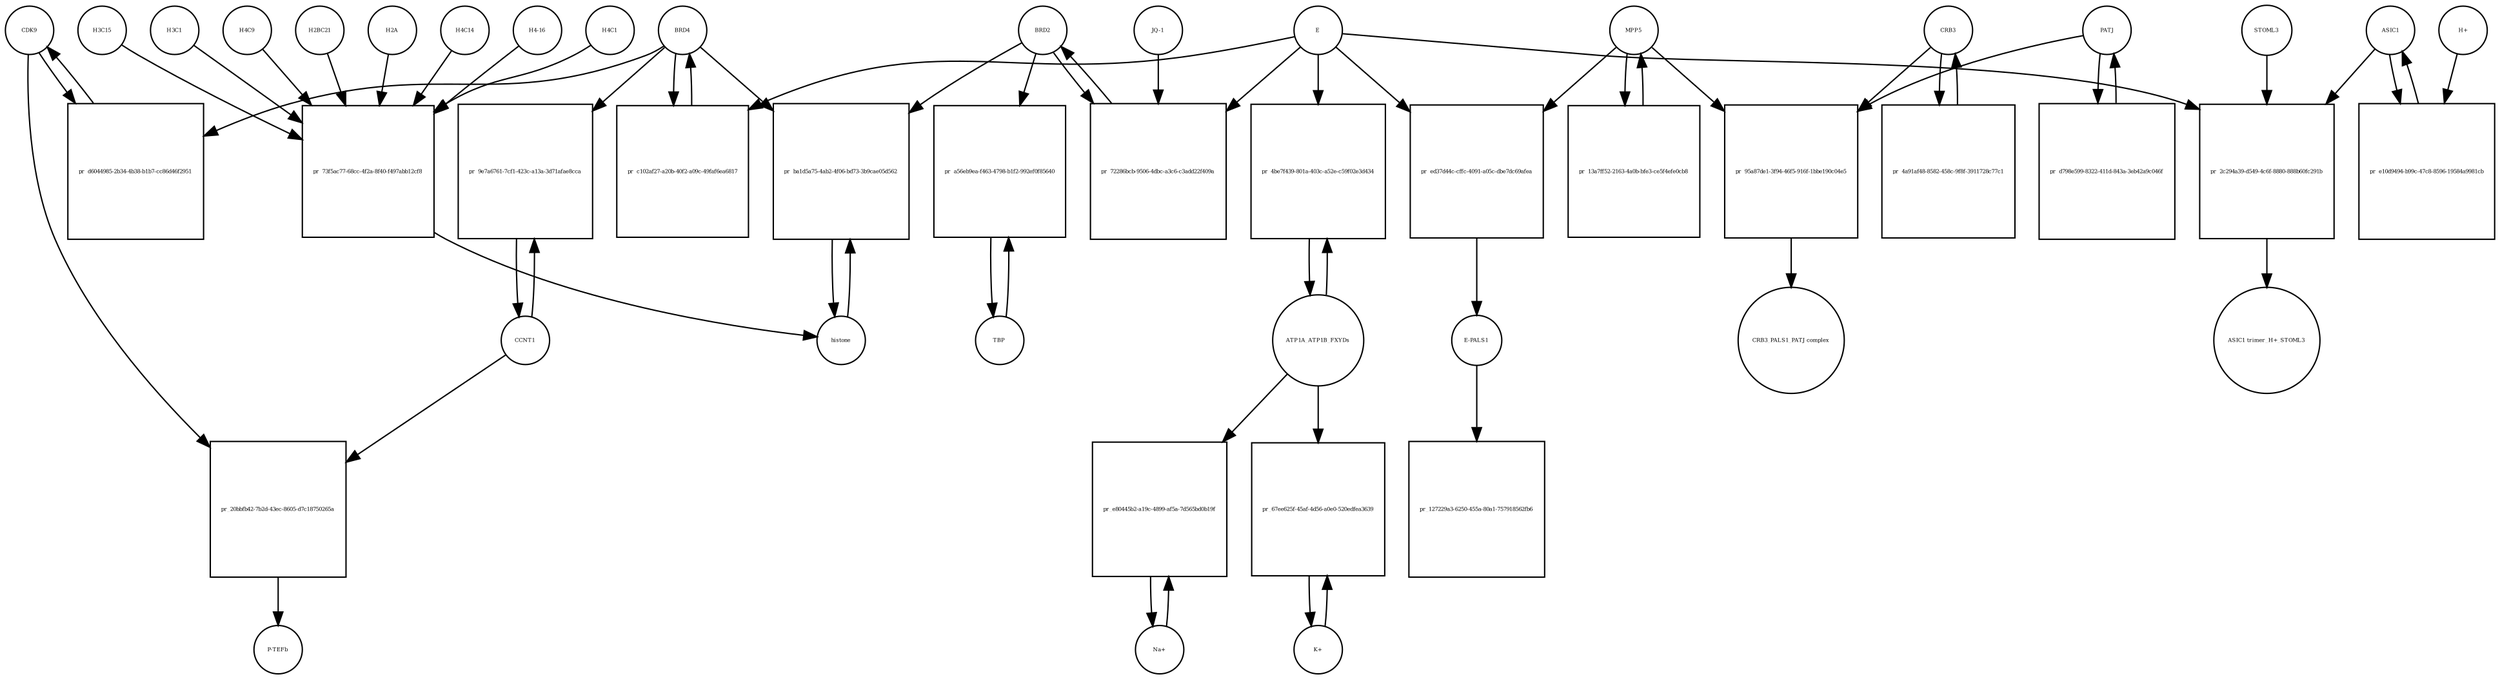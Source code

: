 strict digraph  {
CDK9 [annotation="", bipartite=0, cls=macromolecule, fontsize=4, label=CDK9, shape=circle];
"pr_d6044985-2b34-4b38-b1b7-cc86d46f2951" [annotation="", bipartite=1, cls=process, fontsize=4, label="pr_d6044985-2b34-4b38-b1b7-cc86d46f2951", shape=square];
BRD4 [annotation="", bipartite=0, cls=macromolecule, fontsize=4, label=BRD4, shape=circle];
CCNT1 [annotation="", bipartite=0, cls=macromolecule, fontsize=4, label=CCNT1, shape=circle];
"pr_9e7a6761-7cf1-423c-a13a-3d71afae8cca" [annotation="", bipartite=1, cls=process, fontsize=4, label="pr_9e7a6761-7cf1-423c-a13a-3d71afae8cca", shape=square];
histone [annotation="", bipartite=0, cls=complex, fontsize=4, label=histone, shape=circle];
"pr_ba1d5a75-4ab2-4f06-bd73-3b9cae05d562" [annotation="", bipartite=1, cls=process, fontsize=4, label="pr_ba1d5a75-4ab2-4f06-bd73-3b9cae05d562", shape=square];
BRD2 [annotation="", bipartite=0, cls=macromolecule, fontsize=4, label=BRD2, shape=circle];
"pr_c102af27-a20b-40f2-a09c-49faf6ea6817" [annotation="", bipartite=1, cls=process, fontsize=4, label="pr_c102af27-a20b-40f2-a09c-49faf6ea6817", shape=square];
E [annotation=urn_miriam_ncbiprotein_BCD58755, bipartite=0, cls=macromolecule, fontsize=4, label=E, shape=circle];
H4C14 [annotation="", bipartite=0, cls=macromolecule, fontsize=4, label=H4C14, shape=circle];
"pr_73f5ac77-68cc-4f2a-8f40-f497abb12cf8" [annotation="", bipartite=1, cls=process, fontsize=4, label="pr_73f5ac77-68cc-4f2a-8f40-f497abb12cf8", shape=square];
"H4-16" [annotation="", bipartite=0, cls=macromolecule, fontsize=4, label="H4-16", shape=circle];
H4C1 [annotation="", bipartite=0, cls=macromolecule, fontsize=4, label=H4C1, shape=circle];
H3C15 [annotation="", bipartite=0, cls=macromolecule, fontsize=4, label=H3C15, shape=circle];
H3C1 [annotation="", bipartite=0, cls=macromolecule, fontsize=4, label=H3C1, shape=circle];
H4C9 [annotation="", bipartite=0, cls=macromolecule, fontsize=4, label=H4C9, shape=circle];
H2BC21 [annotation="", bipartite=0, cls=macromolecule, fontsize=4, label=H2BC21, shape=circle];
H2A [annotation=urn_miriam_interpro_IPR002119, bipartite=0, cls=macromolecule, fontsize=4, label=H2A, shape=circle];
"pr_72286bcb-9506-4dbc-a3c6-c3add22f409a" [annotation="", bipartite=1, cls=process, fontsize=4, label="pr_72286bcb-9506-4dbc-a3c6-c3add22f409a", shape=square];
"JQ-1" [annotation="urn_miriam_pubchem.compound_46907787", bipartite=0, cls="simple chemical", fontsize=4, label="JQ-1", shape=circle];
TBP [annotation="", bipartite=0, cls=macromolecule, fontsize=4, label=TBP, shape=circle];
"pr_a56eb9ea-f463-4798-b1f2-992ef0f85640" [annotation="", bipartite=1, cls=process, fontsize=4, label="pr_a56eb9ea-f463-4798-b1f2-992ef0f85640", shape=square];
"pr_ed37d44c-cffc-4091-a05c-dbe7dc69afea" [annotation="", bipartite=1, cls=process, fontsize=4, label="pr_ed37d44c-cffc-4091-a05c-dbe7dc69afea", shape=square];
MPP5 [annotation="", bipartite=0, cls=macromolecule, fontsize=4, label=MPP5, shape=circle];
"E-PALS1" [annotation="", bipartite=0, cls=complex, fontsize=4, label="E-PALS1", shape=circle];
"pr_127229a3-6250-455a-80a1-757918562fb6" [annotation="", bipartite=1, cls=process, fontsize=4, label="pr_127229a3-6250-455a-80a1-757918562fb6", shape=square];
"pr_13a7ff52-2163-4a0b-bfe3-ce5f4efe0cb8" [annotation="", bipartite=1, cls=process, fontsize=4, label="pr_13a7ff52-2163-4a0b-bfe3-ce5f4efe0cb8", shape=square];
CRB3 [annotation="", bipartite=0, cls=macromolecule, fontsize=4, label=CRB3, shape=circle];
"pr_4a91af48-8582-458c-9f8f-3911728c77c1" [annotation="", bipartite=1, cls=process, fontsize=4, label="pr_4a91af48-8582-458c-9f8f-3911728c77c1", shape=square];
PATJ [annotation="", bipartite=0, cls=macromolecule, fontsize=4, label=PATJ, shape=circle];
"pr_d798e599-8322-411d-843a-3eb42a9c046f" [annotation="", bipartite=1, cls=process, fontsize=4, label="pr_d798e599-8322-411d-843a-3eb42a9c046f", shape=square];
ATP1A_ATP1B_FXYDs [annotation="", bipartite=0, cls=complex, fontsize=4, label=ATP1A_ATP1B_FXYDs, shape=circle];
"pr_4be7f439-801a-403c-a52e-c59f02e3d434" [annotation="", bipartite=1, cls=process, fontsize=4, label="pr_4be7f439-801a-403c-a52e-c59f02e3d434", shape=square];
ASIC1 [annotation="", bipartite=0, cls="macromolecule multimer", fontsize=4, label=ASIC1, shape=circle];
"pr_e10d9494-b99c-47c8-8596-19584a9981cb" [annotation="", bipartite=1, cls=process, fontsize=4, label="pr_e10d9494-b99c-47c8-8596-19584a9981cb", shape=square];
"H+" [annotation="", bipartite=0, cls="simple chemical", fontsize=4, label="H+", shape=circle];
"pr_2c294a39-d549-4c6f-8880-888b60fc291b" [annotation="", bipartite=1, cls=process, fontsize=4, label="pr_2c294a39-d549-4c6f-8880-888b60fc291b", shape=square];
STOML3 [annotation="", bipartite=0, cls=macromolecule, fontsize=4, label=STOML3, shape=circle];
"ASIC1 trimer_H+_STOML3" [annotation="", bipartite=0, cls=complex, fontsize=4, label="ASIC1 trimer_H+_STOML3", shape=circle];
"K+" [annotation="", bipartite=0, cls="simple chemical", fontsize=4, label="K+", shape=circle];
"pr_67ee625f-45af-4d56-a0e0-520edfea3639" [annotation="", bipartite=1, cls=process, fontsize=4, label="pr_67ee625f-45af-4d56-a0e0-520edfea3639", shape=square];
"Na+" [annotation="", bipartite=0, cls="simple chemical", fontsize=4, label="Na+", shape=circle];
"pr_e80445b2-a19c-4899-af5a-7d565bd0b19f" [annotation="", bipartite=1, cls=process, fontsize=4, label="pr_e80445b2-a19c-4899-af5a-7d565bd0b19f", shape=square];
"pr_20bbfb42-7b2d-43ec-8605-d7c18750265a" [annotation="", bipartite=1, cls=process, fontsize=4, label="pr_20bbfb42-7b2d-43ec-8605-d7c18750265a", shape=square];
"P-TEFb" [annotation="", bipartite=0, cls=complex, fontsize=4, label="P-TEFb", shape=circle];
"pr_95a87de1-3f94-46f5-916f-1bbe190c04e5" [annotation="", bipartite=1, cls=process, fontsize=4, label="pr_95a87de1-3f94-46f5-916f-1bbe190c04e5", shape=square];
"CRB3_PALS1_PATJ complex" [annotation="", bipartite=0, cls=complex, fontsize=4, label="CRB3_PALS1_PATJ complex", shape=circle];
CDK9 -> "pr_d6044985-2b34-4b38-b1b7-cc86d46f2951"  [annotation="", interaction_type=consumption];
CDK9 -> "pr_20bbfb42-7b2d-43ec-8605-d7c18750265a"  [annotation="", interaction_type=consumption];
"pr_d6044985-2b34-4b38-b1b7-cc86d46f2951" -> CDK9  [annotation="", interaction_type=production];
BRD4 -> "pr_d6044985-2b34-4b38-b1b7-cc86d46f2951"  [annotation="urn_miriam_doi_10.18632%2Foncotarget.18583|urn_miriam_doi_10.1016%2Fj.molcel.2005.06.027", interaction_type=catalysis];
BRD4 -> "pr_9e7a6761-7cf1-423c-a13a-3d71afae8cca"  [annotation="urn_miriam_doi_10.1016%2Fj.molcel.2005.06.027", interaction_type=catalysis];
BRD4 -> "pr_ba1d5a75-4ab2-4f06-bd73-3b9cae05d562"  [annotation="urn_miriam_doi_10.1038%2Fnsmb.3228.|urn_miriam_doi_10.1016%2Fj.molcel.2008.01.018", interaction_type=catalysis];
BRD4 -> "pr_c102af27-a20b-40f2-a09c-49faf6ea6817"  [annotation="", interaction_type=consumption];
CCNT1 -> "pr_9e7a6761-7cf1-423c-a13a-3d71afae8cca"  [annotation="", interaction_type=consumption];
CCNT1 -> "pr_20bbfb42-7b2d-43ec-8605-d7c18750265a"  [annotation="", interaction_type=consumption];
"pr_9e7a6761-7cf1-423c-a13a-3d71afae8cca" -> CCNT1  [annotation="", interaction_type=production];
histone -> "pr_ba1d5a75-4ab2-4f06-bd73-3b9cae05d562"  [annotation="", interaction_type=consumption];
"pr_ba1d5a75-4ab2-4f06-bd73-3b9cae05d562" -> histone  [annotation="", interaction_type=production];
BRD2 -> "pr_ba1d5a75-4ab2-4f06-bd73-3b9cae05d562"  [annotation="urn_miriam_doi_10.1038%2Fnsmb.3228.|urn_miriam_doi_10.1016%2Fj.molcel.2008.01.018", interaction_type=catalysis];
BRD2 -> "pr_72286bcb-9506-4dbc-a3c6-c3add22f409a"  [annotation="", interaction_type=consumption];
BRD2 -> "pr_a56eb9ea-f463-4798-b1f2-992ef0f85640"  [annotation="urn_miriam_doi_10.1007%2Fs11010-006-9223-6", interaction_type=catalysis];
"pr_c102af27-a20b-40f2-a09c-49faf6ea6817" -> BRD4  [annotation="", interaction_type=production];
E -> "pr_c102af27-a20b-40f2-a09c-49faf6ea6817"  [annotation="urn_miriam_doi_10.1038%2Fs41586-020-2286-9", interaction_type=inhibition];
E -> "pr_72286bcb-9506-4dbc-a3c6-c3add22f409a"  [annotation="urn_miriam_doi_10.1038%2Fs41586-020-2286-9|urn_miriam_doi_10.1080%2F15592294.2018.1469891", interaction_type=inhibition];
E -> "pr_ed37d44c-cffc-4091-a05c-dbe7dc69afea"  [annotation="", interaction_type=consumption];
E -> "pr_4be7f439-801a-403c-a52e-c59f02e3d434"  [annotation=urn_miriam_pubmed_21524776, interaction_type=inhibition];
E -> "pr_2c294a39-d549-4c6f-8880-888b60fc291b"  [annotation=urn_miriam_pubmed_21524776, interaction_type=inhibition];
H4C14 -> "pr_73f5ac77-68cc-4f2a-8f40-f497abb12cf8"  [annotation="", interaction_type=consumption];
"pr_73f5ac77-68cc-4f2a-8f40-f497abb12cf8" -> histone  [annotation="", interaction_type=production];
"H4-16" -> "pr_73f5ac77-68cc-4f2a-8f40-f497abb12cf8"  [annotation="", interaction_type=consumption];
H4C1 -> "pr_73f5ac77-68cc-4f2a-8f40-f497abb12cf8"  [annotation="", interaction_type=consumption];
H3C15 -> "pr_73f5ac77-68cc-4f2a-8f40-f497abb12cf8"  [annotation="", interaction_type=consumption];
H3C1 -> "pr_73f5ac77-68cc-4f2a-8f40-f497abb12cf8"  [annotation="", interaction_type=consumption];
H4C9 -> "pr_73f5ac77-68cc-4f2a-8f40-f497abb12cf8"  [annotation="", interaction_type=consumption];
H2BC21 -> "pr_73f5ac77-68cc-4f2a-8f40-f497abb12cf8"  [annotation="", interaction_type=consumption];
H2A -> "pr_73f5ac77-68cc-4f2a-8f40-f497abb12cf8"  [annotation="", interaction_type=consumption];
"pr_72286bcb-9506-4dbc-a3c6-c3add22f409a" -> BRD2  [annotation="", interaction_type=production];
"JQ-1" -> "pr_72286bcb-9506-4dbc-a3c6-c3add22f409a"  [annotation="urn_miriam_doi_10.1038%2Fs41586-020-2286-9|urn_miriam_doi_10.1080%2F15592294.2018.1469891", interaction_type=inhibition];
TBP -> "pr_a56eb9ea-f463-4798-b1f2-992ef0f85640"  [annotation="", interaction_type=consumption];
"pr_a56eb9ea-f463-4798-b1f2-992ef0f85640" -> TBP  [annotation="", interaction_type=production];
"pr_ed37d44c-cffc-4091-a05c-dbe7dc69afea" -> "E-PALS1"  [annotation="", interaction_type=production];
MPP5 -> "pr_ed37d44c-cffc-4091-a05c-dbe7dc69afea"  [annotation="", interaction_type=consumption];
MPP5 -> "pr_13a7ff52-2163-4a0b-bfe3-ce5f4efe0cb8"  [annotation="", interaction_type=consumption];
MPP5 -> "pr_95a87de1-3f94-46f5-916f-1bbe190c04e5"  [annotation="", interaction_type=consumption];
"E-PALS1" -> "pr_127229a3-6250-455a-80a1-757918562fb6"  [annotation="", interaction_type=consumption];
"pr_13a7ff52-2163-4a0b-bfe3-ce5f4efe0cb8" -> MPP5  [annotation="", interaction_type=production];
CRB3 -> "pr_4a91af48-8582-458c-9f8f-3911728c77c1"  [annotation="", interaction_type=consumption];
CRB3 -> "pr_95a87de1-3f94-46f5-916f-1bbe190c04e5"  [annotation="", interaction_type=consumption];
"pr_4a91af48-8582-458c-9f8f-3911728c77c1" -> CRB3  [annotation="", interaction_type=production];
PATJ -> "pr_d798e599-8322-411d-843a-3eb42a9c046f"  [annotation="", interaction_type=consumption];
PATJ -> "pr_95a87de1-3f94-46f5-916f-1bbe190c04e5"  [annotation="", interaction_type=consumption];
"pr_d798e599-8322-411d-843a-3eb42a9c046f" -> PATJ  [annotation="", interaction_type=production];
ATP1A_ATP1B_FXYDs -> "pr_4be7f439-801a-403c-a52e-c59f02e3d434"  [annotation="", interaction_type=consumption];
ATP1A_ATP1B_FXYDs -> "pr_67ee625f-45af-4d56-a0e0-520edfea3639"  [annotation=urn_miriam_pubmed_21524776, interaction_type="necessary stimulation"];
ATP1A_ATP1B_FXYDs -> "pr_e80445b2-a19c-4899-af5a-7d565bd0b19f"  [annotation=urn_miriam_pubmed_21524776, interaction_type="necessary stimulation"];
"pr_4be7f439-801a-403c-a52e-c59f02e3d434" -> ATP1A_ATP1B_FXYDs  [annotation="", interaction_type=production];
ASIC1 -> "pr_e10d9494-b99c-47c8-8596-19584a9981cb"  [annotation="", interaction_type=consumption];
ASIC1 -> "pr_2c294a39-d549-4c6f-8880-888b60fc291b"  [annotation="", interaction_type=consumption];
"pr_e10d9494-b99c-47c8-8596-19584a9981cb" -> ASIC1  [annotation="", interaction_type=production];
"H+" -> "pr_e10d9494-b99c-47c8-8596-19584a9981cb"  [annotation="", interaction_type=consumption];
"pr_2c294a39-d549-4c6f-8880-888b60fc291b" -> "ASIC1 trimer_H+_STOML3"  [annotation="", interaction_type=production];
STOML3 -> "pr_2c294a39-d549-4c6f-8880-888b60fc291b"  [annotation="", interaction_type=consumption];
"K+" -> "pr_67ee625f-45af-4d56-a0e0-520edfea3639"  [annotation="", interaction_type=consumption];
"pr_67ee625f-45af-4d56-a0e0-520edfea3639" -> "K+"  [annotation="", interaction_type=production];
"Na+" -> "pr_e80445b2-a19c-4899-af5a-7d565bd0b19f"  [annotation="", interaction_type=consumption];
"pr_e80445b2-a19c-4899-af5a-7d565bd0b19f" -> "Na+"  [annotation="", interaction_type=production];
"pr_20bbfb42-7b2d-43ec-8605-d7c18750265a" -> "P-TEFb"  [annotation="", interaction_type=production];
"pr_95a87de1-3f94-46f5-916f-1bbe190c04e5" -> "CRB3_PALS1_PATJ complex"  [annotation="", interaction_type=production];
}
